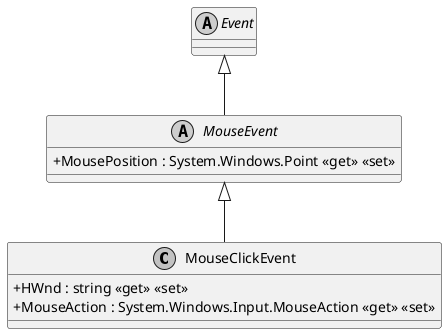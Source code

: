 @startuml
skinparam monochrome true
skinparam classAttributeIconSize 0
!startsub default
class MouseClickEvent {
    + HWnd : string <<get>> <<set>>
    + MouseAction : System.Windows.Input.MouseAction <<get>> <<set>>
}
abstract class MouseEvent {
    + MousePosition : System.Windows.Point <<get>> <<set>>
}
abstract class Event
!endsub
MouseEvent <|-- MouseClickEvent
Event <|-- MouseEvent

@enduml
